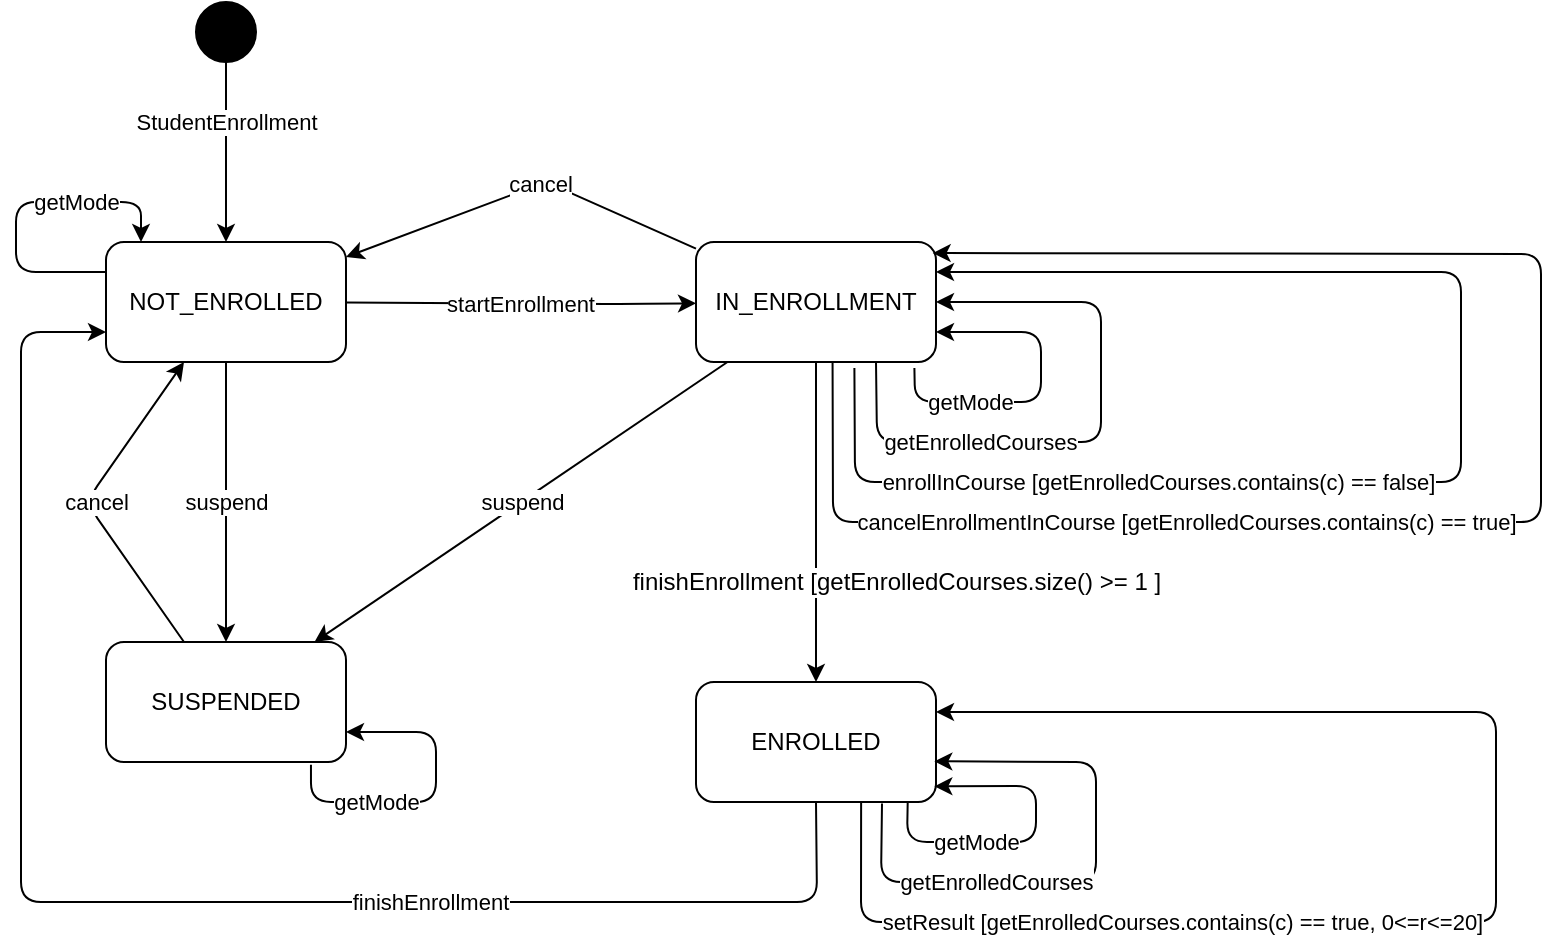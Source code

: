 <mxfile version="10.6.0" type="device"><diagram id="jM9TRyCd5lmMHEs3pImT" name="Page-1"><mxGraphModel dx="538" dy="299" grid="1" gridSize="10" guides="1" tooltips="1" connect="1" arrows="1" fold="1" page="1" pageScale="1" pageWidth="1100" pageHeight="850" math="0" shadow="0"><root><mxCell id="0"/><mxCell id="1" parent="0"/><mxCell id="ibuy8ZGjodM8qadscENg-1" value="NOT_ENROLLED" style="rounded=1;whiteSpace=wrap;html=1;" parent="1" vertex="1"><mxGeometry x="85" y="160" width="120" height="60" as="geometry"/></mxCell><mxCell id="ibuy8ZGjodM8qadscENg-2" value="IN_ENROLLMENT" style="rounded=1;whiteSpace=wrap;html=1;" parent="1" vertex="1"><mxGeometry x="380" y="160" width="120" height="60" as="geometry"/></mxCell><mxCell id="ibuy8ZGjodM8qadscENg-3" value="ENROLLED" style="rounded=1;whiteSpace=wrap;html=1;" parent="1" vertex="1"><mxGeometry x="380" y="380" width="120" height="60" as="geometry"/></mxCell><mxCell id="ibuy8ZGjodM8qadscENg-4" value="SUSPENDED&lt;br&gt;" style="rounded=1;whiteSpace=wrap;html=1;" parent="1" vertex="1"><mxGeometry x="85" y="360" width="120" height="60" as="geometry"/></mxCell><mxCell id="ibuy8ZGjodM8qadscENg-6" value="suspend&lt;br&gt;" style="endArrow=classic;html=1;" parent="1" source="ibuy8ZGjodM8qadscENg-1" target="ibuy8ZGjodM8qadscENg-4" edge="1"><mxGeometry width="50" height="50" relative="1" as="geometry"><mxPoint x="-105" y="470" as="sourcePoint"/><mxPoint x="-55" y="420" as="targetPoint"/></mxGeometry></mxCell><mxCell id="ibuy8ZGjodM8qadscENg-8" value="" style="ellipse;whiteSpace=wrap;html=1;aspect=fixed;fillColor=#000000;" parent="1" vertex="1"><mxGeometry x="130" y="40" width="30" height="30" as="geometry"/></mxCell><mxCell id="ibuy8ZGjodM8qadscENg-9" value="StudentEnrollment&lt;br&gt;" style="endArrow=classic;html=1;" parent="1" source="ibuy8ZGjodM8qadscENg-8" target="ibuy8ZGjodM8qadscENg-1" edge="1"><mxGeometry x="-0.333" width="50" height="50" relative="1" as="geometry"><mxPoint x="-55" y="490" as="sourcePoint"/><mxPoint x="-5" y="440" as="targetPoint"/><mxPoint as="offset"/></mxGeometry></mxCell><mxCell id="ibuy8ZGjodM8qadscENg-10" value="cancel" style="endArrow=classic;html=1;" parent="1" source="ibuy8ZGjodM8qadscENg-4" target="ibuy8ZGjodM8qadscENg-1" edge="1"><mxGeometry x="-0.034" y="-4" width="50" height="50" relative="1" as="geometry"><mxPoint x="-55" y="490" as="sourcePoint"/><mxPoint x="-5" y="440" as="targetPoint"/><Array as="points"><mxPoint x="75" y="290"/></Array><mxPoint as="offset"/></mxGeometry></mxCell><mxCell id="ibuy8ZGjodM8qadscENg-11" value="cancel" style="endArrow=classic;html=1;" parent="1" source="ibuy8ZGjodM8qadscENg-2" target="ibuy8ZGjodM8qadscENg-1" edge="1"><mxGeometry x="-0.098" width="50" height="50" relative="1" as="geometry"><mxPoint x="-65" y="570" as="sourcePoint"/><mxPoint x="-15" y="520" as="targetPoint"/><Array as="points"><mxPoint x="305" y="130"/></Array><mxPoint as="offset"/></mxGeometry></mxCell><mxCell id="ibuy8ZGjodM8qadscENg-12" value="startEnrollment&lt;br&gt;" style="endArrow=classic;html=1;" parent="1" source="ibuy8ZGjodM8qadscENg-1" target="ibuy8ZGjodM8qadscENg-2" edge="1"><mxGeometry width="50" height="50" relative="1" as="geometry"><mxPoint x="-75" y="650" as="sourcePoint"/><mxPoint x="-25" y="600" as="targetPoint"/><Array as="points"><mxPoint x="345" y="191"/></Array></mxGeometry></mxCell><mxCell id="ibuy8ZGjodM8qadscENg-13" value="suspend&lt;br&gt;" style="endArrow=classic;html=1;" parent="1" source="ibuy8ZGjodM8qadscENg-2" target="ibuy8ZGjodM8qadscENg-4" edge="1"><mxGeometry width="50" height="50" relative="1" as="geometry"><mxPoint x="-85" y="730" as="sourcePoint"/><mxPoint x="-35" y="680" as="targetPoint"/></mxGeometry></mxCell><mxCell id="ibuy8ZGjodM8qadscENg-14" value="" style="endArrow=classic;html=1;" parent="1" source="ibuy8ZGjodM8qadscENg-2" target="ibuy8ZGjodM8qadscENg-3" edge="1"><mxGeometry width="50" height="50" relative="1" as="geometry"><mxPoint x="-190" y="810" as="sourcePoint"/><mxPoint x="-140" y="760" as="targetPoint"/></mxGeometry></mxCell><mxCell id="ibuy8ZGjodM8qadscENg-18" value="finishEnrollment [getEnrolledCourses.size() &amp;gt;= 1 ]&lt;br&gt;" style="text;html=1;resizable=0;points=[];align=center;verticalAlign=middle;labelBackgroundColor=#ffffff;" parent="ibuy8ZGjodM8qadscENg-14" vertex="1" connectable="0"><mxGeometry x="-0.318" y="-2" relative="1" as="geometry"><mxPoint x="42" y="55" as="offset"/></mxGeometry></mxCell><mxCell id="ibuy8ZGjodM8qadscENg-15" value="getMode&lt;br&gt;" style="endArrow=classic;html=1;entryX=1;entryY=0.75;entryDx=0;entryDy=0;exitX=0.91;exitY=1.05;exitDx=0;exitDy=0;exitPerimeter=0;" parent="1" source="ibuy8ZGjodM8qadscENg-2" target="ibuy8ZGjodM8qadscENg-2" edge="1"><mxGeometry x="-0.465" width="50" height="50" relative="1" as="geometry"><mxPoint x="512.5" y="250" as="sourcePoint"/><mxPoint x="642.5" y="290" as="targetPoint"/><Array as="points"><mxPoint x="489.5" y="240"/><mxPoint x="552.5" y="240"/><mxPoint x="552.5" y="205"/></Array><mxPoint as="offset"/></mxGeometry></mxCell><mxCell id="ibuy8ZGjodM8qadscENg-16" value="getEnrolledCourses" style="endArrow=classic;html=1;exitX=0.75;exitY=1;exitDx=0;exitDy=0;entryX=1;entryY=0.5;entryDx=0;entryDy=0;" parent="1" source="ibuy8ZGjodM8qadscENg-2" target="ibuy8ZGjodM8qadscENg-2" edge="1"><mxGeometry x="-0.395" width="50" height="50" relative="1" as="geometry"><mxPoint x="-150" y="520" as="sourcePoint"/><mxPoint x="440.5" y="160" as="targetPoint"/><Array as="points"><mxPoint x="470.5" y="260"/><mxPoint x="582.5" y="260"/><mxPoint x="582.5" y="190"/></Array><mxPoint as="offset"/></mxGeometry></mxCell><mxCell id="ibuy8ZGjodM8qadscENg-17" value="getMode" style="endArrow=classic;html=1;entryX=0.993;entryY=0.869;entryDx=0;entryDy=0;entryPerimeter=0;exitX=0.882;exitY=1.008;exitDx=0;exitDy=0;exitPerimeter=0;" parent="1" source="ibuy8ZGjodM8qadscENg-3" target="ibuy8ZGjodM8qadscENg-3" edge="1"><mxGeometry x="-0.337" width="50" height="50" relative="1" as="geometry"><mxPoint x="480.5" y="550" as="sourcePoint"/><mxPoint x="300" y="460" as="targetPoint"/><Array as="points"><mxPoint x="485.5" y="460"/><mxPoint x="550" y="460"/><mxPoint x="550" y="432"/></Array><mxPoint as="offset"/></mxGeometry></mxCell><mxCell id="ibuy8ZGjodM8qadscENg-19" value="&lt;span&gt;finishEnrollment&lt;br&gt;&lt;/span&gt;" style="endArrow=classic;html=1;exitX=0.5;exitY=1;exitDx=0;exitDy=0;entryX=0;entryY=0.75;entryDx=0;entryDy=0;" parent="1" source="ibuy8ZGjodM8qadscENg-3" target="ibuy8ZGjodM8qadscENg-1" edge="1"><mxGeometry x="-0.372" width="50" height="50" relative="1" as="geometry"><mxPoint x="-95" y="510" as="sourcePoint"/><mxPoint x="75" y="210" as="targetPoint"/><Array as="points"><mxPoint x="440.5" y="490"/><mxPoint x="242.5" y="490"/><mxPoint x="42.5" y="490"/><mxPoint x="42.5" y="205"/></Array><mxPoint as="offset"/></mxGeometry></mxCell><mxCell id="ibuy8ZGjodM8qadscENg-22" value="getMode" style="endArrow=classic;html=1;exitX=0;exitY=0.25;exitDx=0;exitDy=0;" parent="1" source="ibuy8ZGjodM8qadscENg-1" edge="1"><mxGeometry x="0.354" width="50" height="50" relative="1" as="geometry"><mxPoint x="32.5" y="570" as="sourcePoint"/><mxPoint x="102.5" y="160" as="targetPoint"/><Array as="points"><mxPoint x="40" y="175"/><mxPoint x="40" y="140"/><mxPoint x="102.5" y="140"/></Array><mxPoint as="offset"/></mxGeometry></mxCell><mxCell id="ibuy8ZGjodM8qadscENg-24" value="getMode" style="endArrow=classic;html=1;exitX=0.854;exitY=1.022;exitDx=0;exitDy=0;exitPerimeter=0;entryX=1;entryY=0.75;entryDx=0;entryDy=0;" parent="1" source="ibuy8ZGjodM8qadscENg-4" target="ibuy8ZGjodM8qadscENg-4" edge="1"><mxGeometry x="-0.364" width="50" height="50" relative="1" as="geometry"><mxPoint x="12.5" y="720" as="sourcePoint"/><mxPoint x="62.5" y="670" as="targetPoint"/><Array as="points"><mxPoint x="187.5" y="440"/><mxPoint x="250" y="440"/><mxPoint x="250" y="405"/></Array><mxPoint as="offset"/></mxGeometry></mxCell><mxCell id="ibuy8ZGjodM8qadscENg-26" value="enrollInCourse [getEnrolledCourses.contains(c) == false]&lt;br&gt;" style="endArrow=classic;html=1;exitX=0.66;exitY=1.05;exitDx=0;exitDy=0;exitPerimeter=0;entryX=1;entryY=0.25;entryDx=0;entryDy=0;" parent="1" source="ibuy8ZGjodM8qadscENg-2" target="ibuy8ZGjodM8qadscENg-2" edge="1"><mxGeometry x="-0.426" width="50" height="50" relative="1" as="geometry"><mxPoint x="172.5" y="570" as="sourcePoint"/><mxPoint x="222.5" y="520" as="targetPoint"/><Array as="points"><mxPoint x="459.5" y="280"/><mxPoint x="762.5" y="280"/><mxPoint x="762.5" y="175"/></Array><mxPoint as="offset"/></mxGeometry></mxCell><mxCell id="ibuy8ZGjodM8qadscENg-27" value="getEnrolledCourses" style="endArrow=classic;html=1;entryX=0.993;entryY=0.661;entryDx=0;entryDy=0;entryPerimeter=0;exitX=0.775;exitY=1.013;exitDx=0;exitDy=0;exitPerimeter=0;" parent="1" source="ibuy8ZGjodM8qadscENg-3" target="ibuy8ZGjodM8qadscENg-3" edge="1"><mxGeometry x="-0.324" width="50" height="50" relative="1" as="geometry"><mxPoint x="440.5" y="600" as="sourcePoint"/><mxPoint x="212.5" y="600" as="targetPoint"/><Array as="points"><mxPoint x="472.5" y="480"/><mxPoint x="580" y="480"/><mxPoint x="580" y="420"/></Array><mxPoint as="offset"/></mxGeometry></mxCell><mxCell id="ibuy8ZGjodM8qadscENg-28" value="setResult [getEnrolledCourses.contains(c) == true, 0&amp;lt;=r&amp;lt;=20]" style="endArrow=classic;html=1;entryX=1;entryY=0.25;entryDx=0;entryDy=0;exitX=0.688;exitY=1;exitDx=0;exitDy=0;exitPerimeter=0;" parent="1" source="ibuy8ZGjodM8qadscENg-3" target="ibuy8ZGjodM8qadscENg-3" edge="1"><mxGeometry x="-0.422" width="50" height="50" relative="1" as="geometry"><mxPoint x="463" y="450" as="sourcePoint"/><mxPoint x="202.5" y="680" as="targetPoint"/><Array as="points"><mxPoint x="462.5" y="500"/><mxPoint x="780" y="500"/><mxPoint x="780" y="395"/></Array><mxPoint as="offset"/></mxGeometry></mxCell><mxCell id="ibuy8ZGjodM8qadscENg-29" value="&lt;span&gt;cancelEnrollmentInCourse&lt;/span&gt;&amp;nbsp;[getEnrolledCourses.contains(c) == true]&lt;br&gt;" style="endArrow=classic;html=1;exitX=0.569;exitY=0.994;exitDx=0;exitDy=0;exitPerimeter=0;entryX=0.986;entryY=0.092;entryDx=0;entryDy=0;entryPerimeter=0;" parent="1" source="ibuy8ZGjodM8qadscENg-2" target="ibuy8ZGjodM8qadscENg-2" edge="1"><mxGeometry x="-0.412" width="50" height="50" relative="1" as="geometry"><mxPoint x="572.5" y="570" as="sourcePoint"/><mxPoint x="622.5" y="520" as="targetPoint"/><Array as="points"><mxPoint x="448.5" y="300"/><mxPoint x="802.5" y="300"/><mxPoint x="802.5" y="166"/></Array><mxPoint as="offset"/></mxGeometry></mxCell></root></mxGraphModel></diagram></mxfile>
